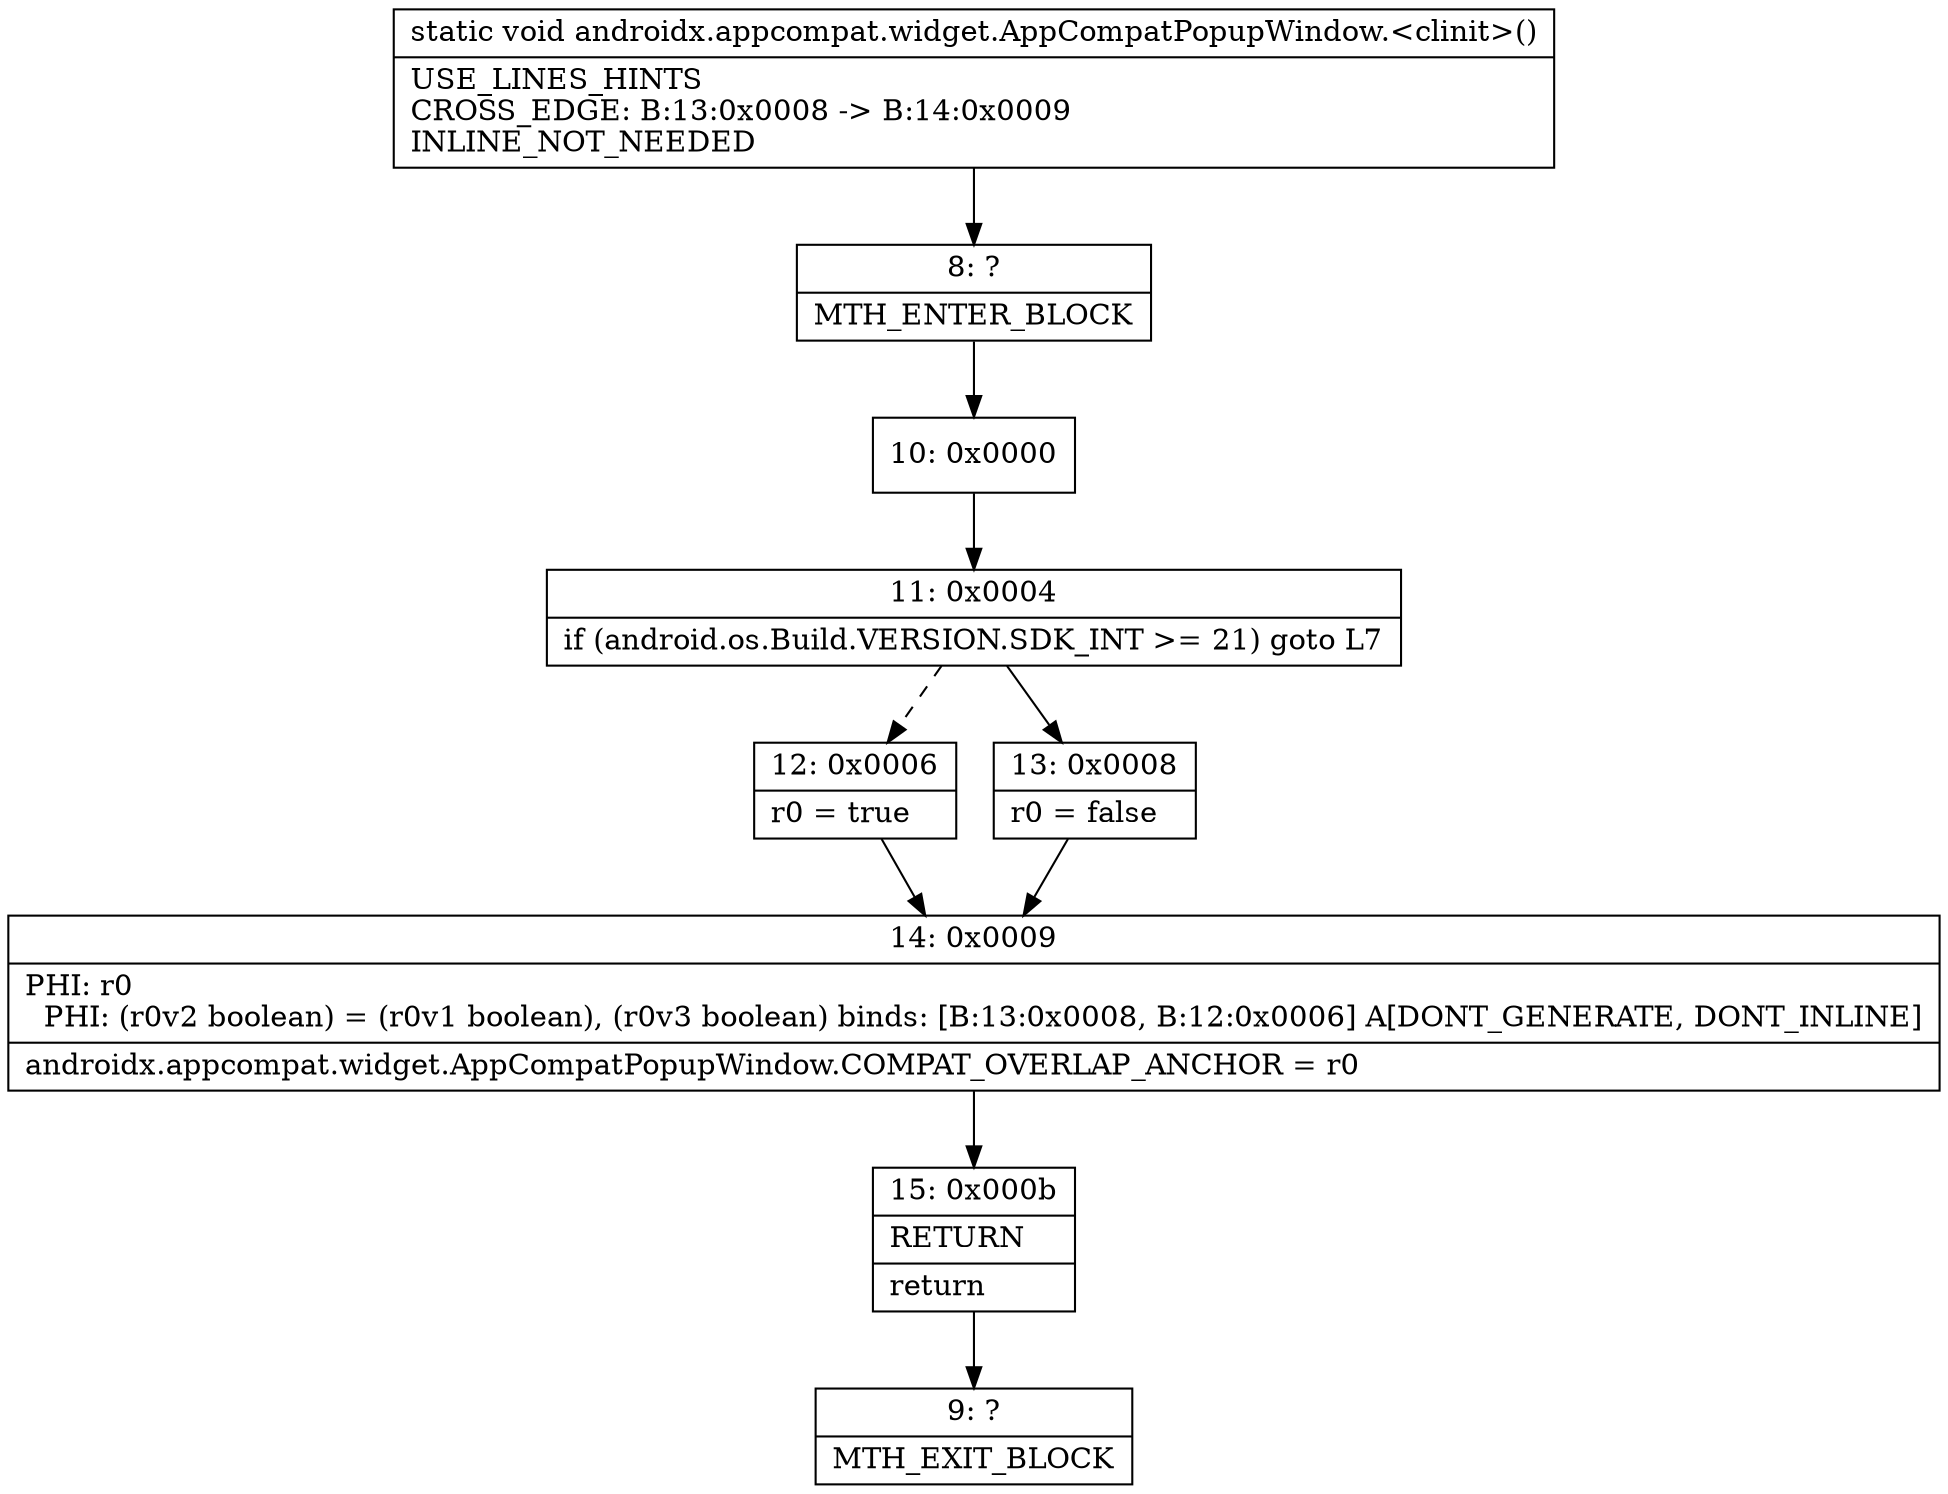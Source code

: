 digraph "CFG forandroidx.appcompat.widget.AppCompatPopupWindow.\<clinit\>()V" {
Node_8 [shape=record,label="{8\:\ ?|MTH_ENTER_BLOCK\l}"];
Node_10 [shape=record,label="{10\:\ 0x0000}"];
Node_11 [shape=record,label="{11\:\ 0x0004|if (android.os.Build.VERSION.SDK_INT \>= 21) goto L7\l}"];
Node_12 [shape=record,label="{12\:\ 0x0006|r0 = true\l}"];
Node_14 [shape=record,label="{14\:\ 0x0009|PHI: r0 \l  PHI: (r0v2 boolean) = (r0v1 boolean), (r0v3 boolean) binds: [B:13:0x0008, B:12:0x0006] A[DONT_GENERATE, DONT_INLINE]\l|androidx.appcompat.widget.AppCompatPopupWindow.COMPAT_OVERLAP_ANCHOR = r0\l}"];
Node_15 [shape=record,label="{15\:\ 0x000b|RETURN\l|return\l}"];
Node_9 [shape=record,label="{9\:\ ?|MTH_EXIT_BLOCK\l}"];
Node_13 [shape=record,label="{13\:\ 0x0008|r0 = false\l}"];
MethodNode[shape=record,label="{static void androidx.appcompat.widget.AppCompatPopupWindow.\<clinit\>()  | USE_LINES_HINTS\lCROSS_EDGE: B:13:0x0008 \-\> B:14:0x0009\lINLINE_NOT_NEEDED\l}"];
MethodNode -> Node_8;Node_8 -> Node_10;
Node_10 -> Node_11;
Node_11 -> Node_12[style=dashed];
Node_11 -> Node_13;
Node_12 -> Node_14;
Node_14 -> Node_15;
Node_15 -> Node_9;
Node_13 -> Node_14;
}


